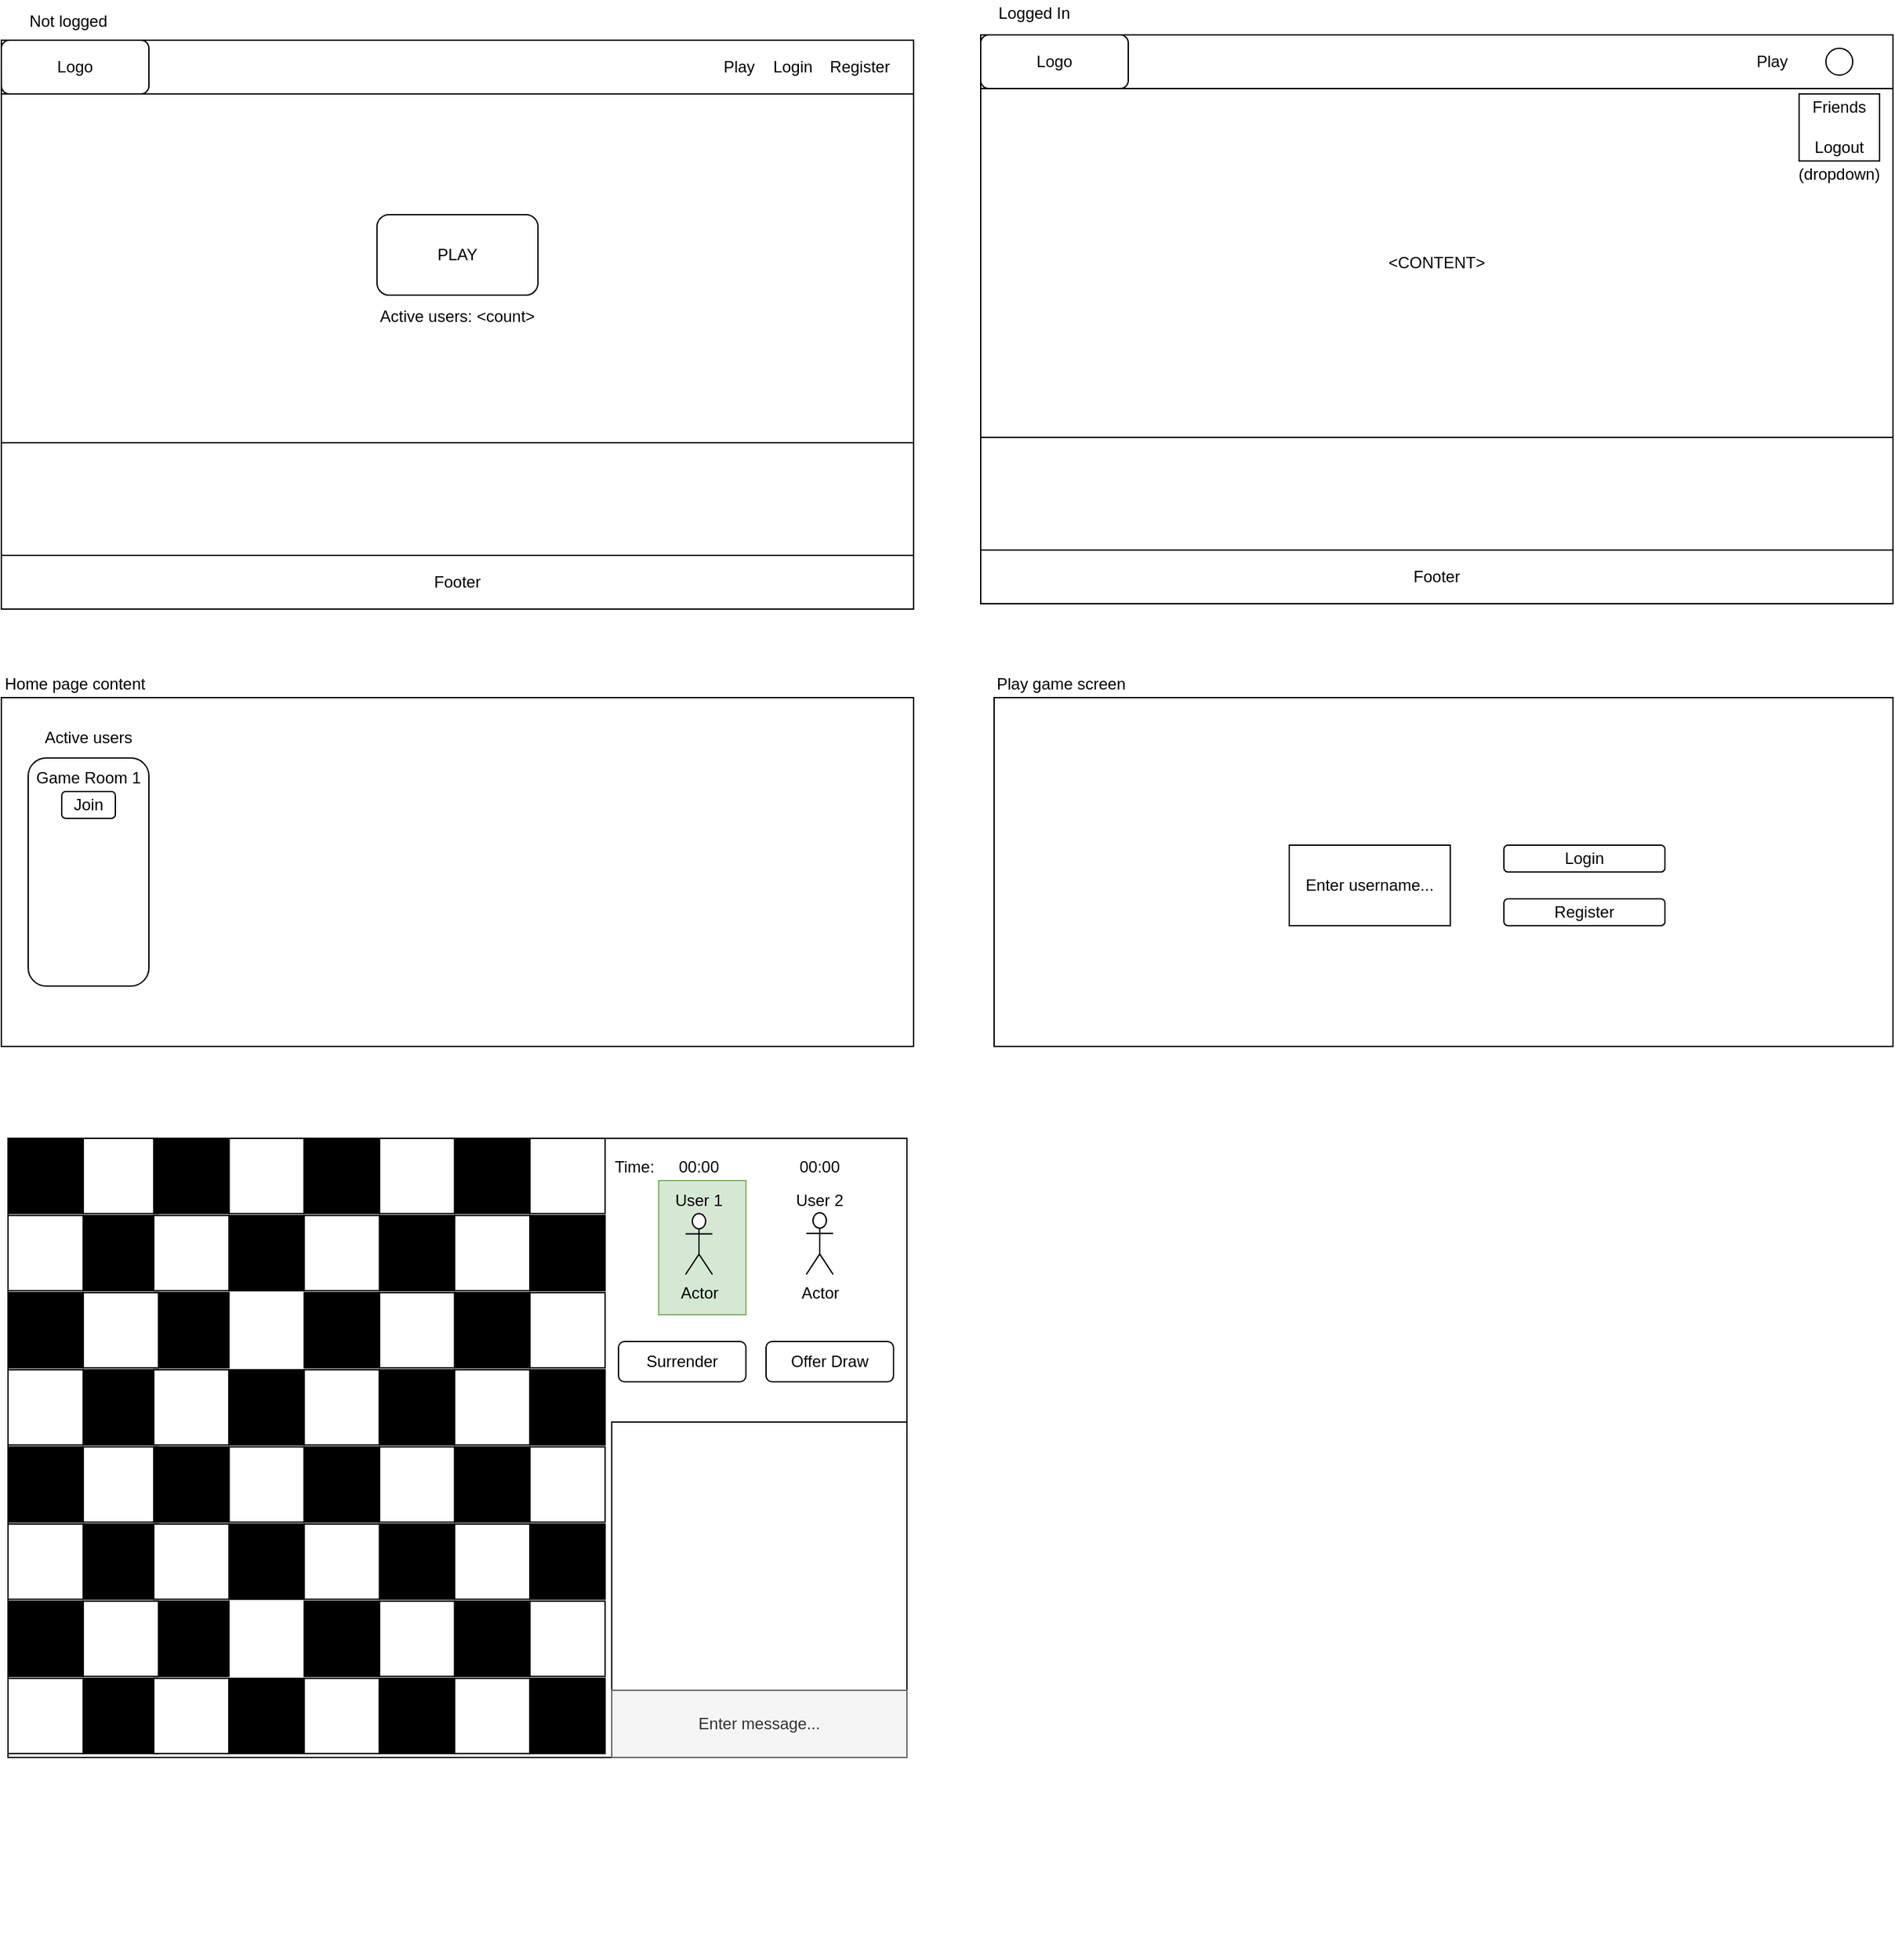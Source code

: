 <mxfile>
    <diagram id="qUqnFTOhG6L25jwQ_Sm_" name="Page-1">
        <mxGraphModel dx="1084" dy="1727" grid="1" gridSize="10" guides="1" tooltips="1" connect="1" arrows="1" fold="1" page="1" pageScale="1" pageWidth="850" pageHeight="1100" math="0" shadow="0">
            <root>
                <mxCell id="0"/>
                <mxCell id="1" parent="0"/>
                <mxCell id="3" value="" style="rounded=0;whiteSpace=wrap;html=1;" vertex="1" parent="1">
                    <mxGeometry x="10" width="680" height="420" as="geometry"/>
                </mxCell>
                <mxCell id="4" value="" style="rounded=0;whiteSpace=wrap;html=1;" vertex="1" parent="1">
                    <mxGeometry x="10" width="680" height="40" as="geometry"/>
                </mxCell>
                <mxCell id="5" value="Login" style="text;html=1;strokeColor=none;fillColor=none;align=center;verticalAlign=middle;whiteSpace=wrap;rounded=0;" vertex="1" parent="1">
                    <mxGeometry x="580" y="10" width="40" height="20" as="geometry"/>
                </mxCell>
                <mxCell id="6" value="Register" style="text;html=1;strokeColor=none;fillColor=none;align=center;verticalAlign=middle;whiteSpace=wrap;rounded=0;" vertex="1" parent="1">
                    <mxGeometry x="630" y="10" width="40" height="20" as="geometry"/>
                </mxCell>
                <mxCell id="7" value="Play" style="text;html=1;strokeColor=none;fillColor=none;align=center;verticalAlign=middle;whiteSpace=wrap;rounded=0;" vertex="1" parent="1">
                    <mxGeometry x="540" y="10" width="40" height="20" as="geometry"/>
                </mxCell>
                <mxCell id="8" value="Logo" style="rounded=1;whiteSpace=wrap;html=1;" vertex="1" parent="1">
                    <mxGeometry x="10" width="110" height="40" as="geometry"/>
                </mxCell>
                <mxCell id="10" value="" style="rounded=0;whiteSpace=wrap;html=1;" vertex="1" parent="1">
                    <mxGeometry x="10" y="40" width="680" height="260" as="geometry"/>
                </mxCell>
                <mxCell id="11" value="Footer" style="rounded=0;whiteSpace=wrap;html=1;" vertex="1" parent="1">
                    <mxGeometry x="10" y="384" width="680" height="40" as="geometry"/>
                </mxCell>
                <mxCell id="12" value="" style="rounded=0;whiteSpace=wrap;html=1;" vertex="1" parent="1">
                    <mxGeometry x="10" y="490" width="680" height="260" as="geometry"/>
                </mxCell>
                <mxCell id="13" value="Active users" style="text;html=1;strokeColor=none;fillColor=none;align=center;verticalAlign=middle;whiteSpace=wrap;rounded=0;" vertex="1" parent="1">
                    <mxGeometry x="30" y="510" width="90" height="20" as="geometry"/>
                </mxCell>
                <mxCell id="14" value="" style="rounded=0;whiteSpace=wrap;html=1;" vertex="1" parent="1">
                    <mxGeometry x="740" y="-4" width="680" height="420" as="geometry"/>
                </mxCell>
                <mxCell id="15" value="" style="rounded=0;whiteSpace=wrap;html=1;" vertex="1" parent="1">
                    <mxGeometry x="740" y="-4" width="680" height="40" as="geometry"/>
                </mxCell>
                <mxCell id="18" value="Play" style="text;html=1;strokeColor=none;fillColor=none;align=center;verticalAlign=middle;whiteSpace=wrap;rounded=0;" vertex="1" parent="1">
                    <mxGeometry x="1310" y="6" width="40" height="20" as="geometry"/>
                </mxCell>
                <mxCell id="19" value="Logo" style="rounded=1;whiteSpace=wrap;html=1;" vertex="1" parent="1">
                    <mxGeometry x="740" y="-4" width="110" height="40" as="geometry"/>
                </mxCell>
                <mxCell id="20" value="&amp;lt;CONTENT&amp;gt;" style="rounded=0;whiteSpace=wrap;html=1;" vertex="1" parent="1">
                    <mxGeometry x="740" y="36" width="680" height="260" as="geometry"/>
                </mxCell>
                <mxCell id="21" value="Footer" style="rounded=0;whiteSpace=wrap;html=1;" vertex="1" parent="1">
                    <mxGeometry x="740" y="380" width="680" height="40" as="geometry"/>
                </mxCell>
                <mxCell id="22" value="Not logged" style="text;html=1;strokeColor=none;fillColor=none;align=center;verticalAlign=middle;whiteSpace=wrap;rounded=0;" vertex="1" parent="1">
                    <mxGeometry x="20" y="-24" width="80" height="20" as="geometry"/>
                </mxCell>
                <mxCell id="23" value="Logged In" style="text;html=1;strokeColor=none;fillColor=none;align=center;verticalAlign=middle;whiteSpace=wrap;rounded=0;" vertex="1" parent="1">
                    <mxGeometry x="740" y="-30" width="80" height="20" as="geometry"/>
                </mxCell>
                <mxCell id="26" value="" style="ellipse;whiteSpace=wrap;html=1;aspect=fixed;" vertex="1" parent="1">
                    <mxGeometry x="1370" y="6" width="20" height="20" as="geometry"/>
                </mxCell>
                <mxCell id="27" value="" style="rounded=1;whiteSpace=wrap;html=1;" vertex="1" parent="1">
                    <mxGeometry x="30" y="535" width="90" height="170" as="geometry"/>
                </mxCell>
                <mxCell id="28" value="Join" style="rounded=1;whiteSpace=wrap;html=1;" vertex="1" parent="1">
                    <mxGeometry x="55" y="560" width="40" height="20" as="geometry"/>
                </mxCell>
                <mxCell id="30" value="Game Room 1" style="text;html=1;strokeColor=none;fillColor=none;align=center;verticalAlign=middle;whiteSpace=wrap;rounded=0;" vertex="1" parent="1">
                    <mxGeometry x="30" y="540" width="90" height="20" as="geometry"/>
                </mxCell>
                <mxCell id="32" value="PLAY" style="rounded=1;whiteSpace=wrap;html=1;" vertex="1" parent="1">
                    <mxGeometry x="290" y="130" width="120" height="60" as="geometry"/>
                </mxCell>
                <mxCell id="33" value="Active users: &amp;lt;count&amp;gt;" style="text;html=1;strokeColor=none;fillColor=none;align=center;verticalAlign=middle;whiteSpace=wrap;rounded=0;" vertex="1" parent="1">
                    <mxGeometry x="275" y="196" width="150" height="20" as="geometry"/>
                </mxCell>
                <mxCell id="35" value="" style="rounded=0;whiteSpace=wrap;html=1;" vertex="1" parent="1">
                    <mxGeometry x="750" y="490" width="670" height="260" as="geometry"/>
                </mxCell>
                <mxCell id="37" value="Enter username..." style="rounded=0;whiteSpace=wrap;html=1;" vertex="1" parent="1">
                    <mxGeometry x="970" y="600" width="120" height="60" as="geometry"/>
                </mxCell>
                <mxCell id="38" value="Login" style="rounded=1;whiteSpace=wrap;html=1;" vertex="1" parent="1">
                    <mxGeometry x="1130" y="600" width="120" height="20" as="geometry"/>
                </mxCell>
                <mxCell id="39" value="Register" style="rounded=1;whiteSpace=wrap;html=1;" vertex="1" parent="1">
                    <mxGeometry x="1130" y="640" width="120" height="20" as="geometry"/>
                </mxCell>
                <mxCell id="41" value="Play game screen" style="text;html=1;strokeColor=none;fillColor=none;align=center;verticalAlign=middle;whiteSpace=wrap;rounded=0;" vertex="1" parent="1">
                    <mxGeometry x="750" y="470" width="100" height="20" as="geometry"/>
                </mxCell>
                <mxCell id="42" value="Home page content" style="text;html=1;strokeColor=none;fillColor=none;align=center;verticalAlign=middle;whiteSpace=wrap;rounded=0;" vertex="1" parent="1">
                    <mxGeometry x="10" y="470" width="110" height="20" as="geometry"/>
                </mxCell>
                <mxCell id="43" value="" style="rounded=0;whiteSpace=wrap;html=1;" vertex="1" parent="1">
                    <mxGeometry x="1350" y="40" width="60" height="50" as="geometry"/>
                </mxCell>
                <mxCell id="44" value="Logout" style="text;html=1;strokeColor=none;fillColor=none;align=center;verticalAlign=middle;whiteSpace=wrap;rounded=0;" vertex="1" parent="1">
                    <mxGeometry x="1360" y="70" width="40" height="20" as="geometry"/>
                </mxCell>
                <mxCell id="45" value="Friends" style="text;html=1;strokeColor=none;fillColor=none;align=center;verticalAlign=middle;whiteSpace=wrap;rounded=0;" vertex="1" parent="1">
                    <mxGeometry x="1360" y="40" width="40" height="20" as="geometry"/>
                </mxCell>
                <mxCell id="46" value="(dropdown)" style="text;html=1;strokeColor=none;fillColor=none;align=center;verticalAlign=middle;whiteSpace=wrap;rounded=0;" vertex="1" parent="1">
                    <mxGeometry x="1360" y="90" width="40" height="20" as="geometry"/>
                </mxCell>
                <mxCell id="127" value="" style="group" vertex="1" connectable="0" parent="1">
                    <mxGeometry x="15" y="970" width="685" height="460" as="geometry"/>
                </mxCell>
                <mxCell id="128" value="" style="rounded=0;whiteSpace=wrap;html=1;fillColor=#FFFFFF;" vertex="1" parent="127">
                    <mxGeometry y="-151.44" width="670" height="461.44" as="geometry"/>
                </mxCell>
                <mxCell id="50" value="" style="whiteSpace=wrap;html=1;aspect=fixed;fillColor=#000000;" vertex="1" parent="127">
                    <mxGeometry y="-151.44" width="56.063" height="56.063" as="geometry"/>
                </mxCell>
                <mxCell id="54" value="" style="whiteSpace=wrap;html=1;aspect=fixed;fillColor=#FFFFFF;" vertex="1" parent="127">
                    <mxGeometry x="56.063" y="-151.44" width="56.063" height="56.063" as="geometry"/>
                </mxCell>
                <mxCell id="56" value="" style="whiteSpace=wrap;html=1;aspect=fixed;fillColor=#FFFFFF;" vertex="1" parent="127">
                    <mxGeometry x="164.685" y="-151.44" width="56.063" height="56.063" as="geometry"/>
                </mxCell>
                <mxCell id="57" value="" style="whiteSpace=wrap;html=1;aspect=fixed;fillColor=#000000;" vertex="1" parent="127">
                    <mxGeometry x="108.622" y="-151.44" width="56.063" height="56.063" as="geometry"/>
                </mxCell>
                <mxCell id="58" value="" style="whiteSpace=wrap;html=1;aspect=fixed;fillColor=#FFFFFF;" vertex="1" parent="127">
                    <mxGeometry x="276.811" y="-151.44" width="56.063" height="56.063" as="geometry"/>
                </mxCell>
                <mxCell id="59" value="" style="whiteSpace=wrap;html=1;aspect=fixed;fillColor=#000000;" vertex="1" parent="127">
                    <mxGeometry x="220.748" y="-151.44" width="56.063" height="56.063" as="geometry"/>
                </mxCell>
                <mxCell id="66" value="" style="whiteSpace=wrap;html=1;aspect=fixed;fillColor=#FFFFFF;" vertex="1" parent="127">
                    <mxGeometry y="-93.94" width="56.063" height="56.063" as="geometry"/>
                </mxCell>
                <mxCell id="67" value="" style="whiteSpace=wrap;html=1;aspect=fixed;fillColor=#000000;" vertex="1" parent="127">
                    <mxGeometry x="56.063" y="-93.94" width="56.063" height="56.063" as="geometry"/>
                </mxCell>
                <mxCell id="68" value="" style="whiteSpace=wrap;html=1;aspect=fixed;fillColor=#000000;" vertex="1" parent="127">
                    <mxGeometry x="164.685" y="-93.94" width="56.063" height="56.063" as="geometry"/>
                </mxCell>
                <mxCell id="69" value="" style="whiteSpace=wrap;html=1;aspect=fixed;fillColor=#FFFFFF;" vertex="1" parent="127">
                    <mxGeometry x="108.622" y="-93.94" width="56.063" height="56.063" as="geometry"/>
                </mxCell>
                <mxCell id="70" value="" style="whiteSpace=wrap;html=1;aspect=fixed;fillColor=#000000;" vertex="1" parent="127">
                    <mxGeometry x="276.811" y="-93.94" width="56.063" height="56.063" as="geometry"/>
                </mxCell>
                <mxCell id="71" value="" style="whiteSpace=wrap;html=1;aspect=fixed;fillColor=#FFFFFF;" vertex="1" parent="127">
                    <mxGeometry x="220.748" y="-93.94" width="56.063" height="56.063" as="geometry"/>
                </mxCell>
                <mxCell id="72" value="" style="whiteSpace=wrap;html=1;aspect=fixed;fillColor=#000000;" vertex="1" parent="127">
                    <mxGeometry y="-36.44" width="56.063" height="56.063" as="geometry"/>
                </mxCell>
                <mxCell id="73" value="" style="whiteSpace=wrap;html=1;aspect=fixed;fillColor=#FFFFFF;" vertex="1" parent="127">
                    <mxGeometry x="276.811" y="-36.44" width="56.063" height="56.063" as="geometry"/>
                </mxCell>
                <mxCell id="74" value="" style="whiteSpace=wrap;html=1;aspect=fixed;fillColor=#000000;" vertex="1" parent="127">
                    <mxGeometry x="220.748" y="-36.44" width="56.063" height="56.063" as="geometry"/>
                </mxCell>
                <mxCell id="75" value="" style="whiteSpace=wrap;html=1;aspect=fixed;fillColor=#000000;" vertex="1" parent="127">
                    <mxGeometry x="108.622" y="-36.44" width="56.063" height="56.063" as="geometry"/>
                </mxCell>
                <mxCell id="76" value="" style="whiteSpace=wrap;html=1;aspect=fixed;fillColor=#FFFFFF;" vertex="1" parent="127">
                    <mxGeometry x="56.063" y="-36.44" width="56.063" height="56.063" as="geometry"/>
                </mxCell>
                <mxCell id="77" value="" style="whiteSpace=wrap;html=1;aspect=fixed;fillColor=#FFFFFF;" vertex="1" parent="127">
                    <mxGeometry y="21.06" width="56.063" height="56.063" as="geometry"/>
                </mxCell>
                <mxCell id="78" value="" style="whiteSpace=wrap;html=1;aspect=fixed;fillColor=#000000;" vertex="1" parent="127">
                    <mxGeometry x="56.063" y="21.06" width="56.063" height="56.063" as="geometry"/>
                </mxCell>
                <mxCell id="79" value="" style="whiteSpace=wrap;html=1;aspect=fixed;fillColor=#FFFFFF;" vertex="1" parent="127">
                    <mxGeometry x="108.622" y="21.06" width="56.063" height="56.063" as="geometry"/>
                </mxCell>
                <mxCell id="80" value="" style="whiteSpace=wrap;html=1;aspect=fixed;fillColor=#000000;" vertex="1" parent="127">
                    <mxGeometry x="164.685" y="21.06" width="56.063" height="56.063" as="geometry"/>
                </mxCell>
                <mxCell id="81" value="" style="whiteSpace=wrap;html=1;aspect=fixed;fillColor=#FFFFFF;" vertex="1" parent="127">
                    <mxGeometry x="220.748" y="21.06" width="56.063" height="56.063" as="geometry"/>
                </mxCell>
                <mxCell id="82" value="" style="whiteSpace=wrap;html=1;aspect=fixed;fillColor=#000000;" vertex="1" parent="127">
                    <mxGeometry x="276.811" y="21.06" width="56.063" height="56.063" as="geometry"/>
                </mxCell>
                <mxCell id="87" value="" style="whiteSpace=wrap;html=1;aspect=fixed;fillColor=#000000;" vertex="1" parent="127">
                    <mxGeometry y="78.56" width="56.063" height="56.063" as="geometry"/>
                </mxCell>
                <mxCell id="88" value="" style="whiteSpace=wrap;html=1;aspect=fixed;fillColor=#FFFFFF;" vertex="1" parent="127">
                    <mxGeometry x="56.063" y="78.56" width="56.063" height="56.063" as="geometry"/>
                </mxCell>
                <mxCell id="89" value="" style="whiteSpace=wrap;html=1;aspect=fixed;fillColor=#FFFFFF;" vertex="1" parent="127">
                    <mxGeometry x="164.685" y="78.56" width="56.063" height="56.063" as="geometry"/>
                </mxCell>
                <mxCell id="90" value="" style="whiteSpace=wrap;html=1;aspect=fixed;fillColor=#000000;" vertex="1" parent="127">
                    <mxGeometry x="108.622" y="78.56" width="56.063" height="56.063" as="geometry"/>
                </mxCell>
                <mxCell id="91" value="" style="whiteSpace=wrap;html=1;aspect=fixed;fillColor=#FFFFFF;" vertex="1" parent="127">
                    <mxGeometry x="276.811" y="78.56" width="56.063" height="56.063" as="geometry"/>
                </mxCell>
                <mxCell id="92" value="" style="whiteSpace=wrap;html=1;aspect=fixed;fillColor=#000000;" vertex="1" parent="127">
                    <mxGeometry x="220.748" y="78.56" width="56.063" height="56.063" as="geometry"/>
                </mxCell>
                <mxCell id="93" value="" style="whiteSpace=wrap;html=1;aspect=fixed;fillColor=#FFFFFF;" vertex="1" parent="127">
                    <mxGeometry y="136.06" width="56.063" height="56.063" as="geometry"/>
                </mxCell>
                <mxCell id="94" value="" style="whiteSpace=wrap;html=1;aspect=fixed;fillColor=#000000;" vertex="1" parent="127">
                    <mxGeometry x="56.063" y="136.06" width="56.063" height="56.063" as="geometry"/>
                </mxCell>
                <mxCell id="95" value="" style="whiteSpace=wrap;html=1;aspect=fixed;fillColor=#000000;" vertex="1" parent="127">
                    <mxGeometry x="164.685" y="136.06" width="56.063" height="56.063" as="geometry"/>
                </mxCell>
                <mxCell id="96" value="" style="whiteSpace=wrap;html=1;aspect=fixed;fillColor=#FFFFFF;" vertex="1" parent="127">
                    <mxGeometry x="108.622" y="136.06" width="56.063" height="56.063" as="geometry"/>
                </mxCell>
                <mxCell id="97" value="" style="whiteSpace=wrap;html=1;aspect=fixed;fillColor=#000000;" vertex="1" parent="127">
                    <mxGeometry x="276.811" y="136.06" width="56.063" height="56.063" as="geometry"/>
                </mxCell>
                <mxCell id="98" value="" style="whiteSpace=wrap;html=1;aspect=fixed;fillColor=#FFFFFF;" vertex="1" parent="127">
                    <mxGeometry x="220.748" y="136.06" width="56.063" height="56.063" as="geometry"/>
                </mxCell>
                <mxCell id="99" value="" style="whiteSpace=wrap;html=1;aspect=fixed;fillColor=#000000;" vertex="1" parent="127">
                    <mxGeometry y="193.56" width="56.063" height="56.063" as="geometry"/>
                </mxCell>
                <mxCell id="100" value="" style="whiteSpace=wrap;html=1;aspect=fixed;fillColor=#FFFFFF;" vertex="1" parent="127">
                    <mxGeometry x="276.811" y="193.56" width="56.063" height="56.063" as="geometry"/>
                </mxCell>
                <mxCell id="101" value="" style="whiteSpace=wrap;html=1;aspect=fixed;fillColor=#000000;" vertex="1" parent="127">
                    <mxGeometry x="220.748" y="193.56" width="56.063" height="56.063" as="geometry"/>
                </mxCell>
                <mxCell id="102" value="" style="whiteSpace=wrap;html=1;aspect=fixed;fillColor=#000000;" vertex="1" parent="127">
                    <mxGeometry x="108.622" y="193.56" width="56.063" height="56.063" as="geometry"/>
                </mxCell>
                <mxCell id="103" value="" style="whiteSpace=wrap;html=1;aspect=fixed;fillColor=#FFFFFF;" vertex="1" parent="127">
                    <mxGeometry x="56.063" y="193.56" width="56.063" height="56.063" as="geometry"/>
                </mxCell>
                <mxCell id="104" value="" style="whiteSpace=wrap;html=1;aspect=fixed;fillColor=#FFFFFF;" vertex="1" parent="127">
                    <mxGeometry y="251.06" width="56.063" height="56.063" as="geometry"/>
                </mxCell>
                <mxCell id="105" value="" style="whiteSpace=wrap;html=1;aspect=fixed;fillColor=#000000;" vertex="1" parent="127">
                    <mxGeometry x="56.063" y="251.06" width="56.063" height="56.063" as="geometry"/>
                </mxCell>
                <mxCell id="106" value="" style="whiteSpace=wrap;html=1;aspect=fixed;fillColor=#FFFFFF;" vertex="1" parent="127">
                    <mxGeometry x="108.622" y="251.06" width="56.063" height="56.063" as="geometry"/>
                </mxCell>
                <mxCell id="107" value="" style="whiteSpace=wrap;html=1;aspect=fixed;fillColor=#000000;" vertex="1" parent="127">
                    <mxGeometry x="164.685" y="251.06" width="56.063" height="56.063" as="geometry"/>
                </mxCell>
                <mxCell id="108" value="" style="whiteSpace=wrap;html=1;aspect=fixed;fillColor=#FFFFFF;" vertex="1" parent="127">
                    <mxGeometry x="220.748" y="251.06" width="56.063" height="56.063" as="geometry"/>
                </mxCell>
                <mxCell id="109" value="" style="whiteSpace=wrap;html=1;aspect=fixed;fillColor=#000000;" vertex="1" parent="127">
                    <mxGeometry x="276.811" y="251.06" width="56.063" height="56.063" as="geometry"/>
                </mxCell>
                <mxCell id="110" value="" style="whiteSpace=wrap;html=1;aspect=fixed;fillColor=#FFFFFF;" vertex="1" parent="127">
                    <mxGeometry x="388.937" y="-151.44" width="56.063" height="56.063" as="geometry"/>
                </mxCell>
                <mxCell id="111" value="" style="whiteSpace=wrap;html=1;aspect=fixed;fillColor=#000000;" vertex="1" parent="127">
                    <mxGeometry x="332.874" y="-151.44" width="56.063" height="56.063" as="geometry"/>
                </mxCell>
                <mxCell id="112" value="" style="whiteSpace=wrap;html=1;aspect=fixed;fillColor=#000000;" vertex="1" parent="127">
                    <mxGeometry x="388.937" y="-93.94" width="56.063" height="56.063" as="geometry"/>
                </mxCell>
                <mxCell id="113" value="" style="whiteSpace=wrap;html=1;aspect=fixed;fillColor=#FFFFFF;" vertex="1" parent="127">
                    <mxGeometry x="332.874" y="-93.94" width="56.063" height="56.063" as="geometry"/>
                </mxCell>
                <mxCell id="114" value="" style="whiteSpace=wrap;html=1;aspect=fixed;fillColor=#FFFFFF;" vertex="1" parent="127">
                    <mxGeometry x="388.937" y="-36.44" width="56.063" height="56.063" as="geometry"/>
                </mxCell>
                <mxCell id="115" value="" style="whiteSpace=wrap;html=1;aspect=fixed;fillColor=#000000;" vertex="1" parent="127">
                    <mxGeometry x="332.874" y="-36.44" width="56.063" height="56.063" as="geometry"/>
                </mxCell>
                <mxCell id="116" value="" style="whiteSpace=wrap;html=1;aspect=fixed;fillColor=#FFFFFF;" vertex="1" parent="127">
                    <mxGeometry x="332.874" y="21.06" width="56.063" height="56.063" as="geometry"/>
                </mxCell>
                <mxCell id="117" value="" style="whiteSpace=wrap;html=1;aspect=fixed;fillColor=#000000;" vertex="1" parent="127">
                    <mxGeometry x="388.937" y="21.06" width="56.063" height="56.063" as="geometry"/>
                </mxCell>
                <mxCell id="118" value="" style="whiteSpace=wrap;html=1;aspect=fixed;fillColor=#FFFFFF;" vertex="1" parent="127">
                    <mxGeometry x="388.937" y="78.56" width="56.063" height="56.063" as="geometry"/>
                </mxCell>
                <mxCell id="119" value="" style="whiteSpace=wrap;html=1;aspect=fixed;fillColor=#000000;" vertex="1" parent="127">
                    <mxGeometry x="332.874" y="78.56" width="56.063" height="56.063" as="geometry"/>
                </mxCell>
                <mxCell id="120" value="" style="whiteSpace=wrap;html=1;aspect=fixed;fillColor=#000000;" vertex="1" parent="127">
                    <mxGeometry x="388.937" y="136.06" width="56.063" height="56.063" as="geometry"/>
                </mxCell>
                <mxCell id="121" value="" style="whiteSpace=wrap;html=1;aspect=fixed;fillColor=#FFFFFF;" vertex="1" parent="127">
                    <mxGeometry x="332.874" y="136.06" width="56.063" height="56.063" as="geometry"/>
                </mxCell>
                <mxCell id="122" value="" style="whiteSpace=wrap;html=1;aspect=fixed;fillColor=#FFFFFF;" vertex="1" parent="127">
                    <mxGeometry x="388.937" y="193.56" width="56.063" height="56.063" as="geometry"/>
                </mxCell>
                <mxCell id="123" value="" style="whiteSpace=wrap;html=1;aspect=fixed;fillColor=#000000;" vertex="1" parent="127">
                    <mxGeometry x="332.874" y="193.56" width="56.063" height="56.063" as="geometry"/>
                </mxCell>
                <mxCell id="124" value="" style="whiteSpace=wrap;html=1;aspect=fixed;fillColor=#FFFFFF;" vertex="1" parent="127">
                    <mxGeometry x="332.874" y="251.06" width="56.063" height="56.063" as="geometry"/>
                </mxCell>
                <mxCell id="125" value="" style="whiteSpace=wrap;html=1;aspect=fixed;fillColor=#000000;" vertex="1" parent="127">
                    <mxGeometry x="388.937" y="251.06" width="56.063" height="56.063" as="geometry"/>
                </mxCell>
                <mxCell id="129" value="00:00" style="text;html=1;strokeColor=none;fillColor=none;align=center;verticalAlign=middle;whiteSpace=wrap;rounded=0;" vertex="1" parent="127">
                    <mxGeometry x="500" y="-140" width="30" height="20" as="geometry"/>
                </mxCell>
                <mxCell id="136" value="" style="rounded=0;whiteSpace=wrap;html=1;fillColor=#d5e8d4;strokeColor=#82b366;" vertex="1" parent="127">
                    <mxGeometry x="485" y="-120" width="65" height="100" as="geometry"/>
                </mxCell>
                <mxCell id="137" value="Surrender" style="rounded=1;whiteSpace=wrap;html=1;fillColor=#FFFFFF;" vertex="1" parent="127">
                    <mxGeometry x="455" width="95" height="30" as="geometry"/>
                </mxCell>
                <mxCell id="138" value="Offer Draw" style="rounded=1;whiteSpace=wrap;html=1;fillColor=#FFFFFF;" vertex="1" parent="127">
                    <mxGeometry x="565" width="95" height="30" as="geometry"/>
                </mxCell>
                <mxCell id="139" value="" style="rounded=0;whiteSpace=wrap;html=1;fillColor=#FFFFFF;" vertex="1" parent="127">
                    <mxGeometry x="450" y="60" width="220" height="250" as="geometry"/>
                </mxCell>
                <mxCell id="140" value="Enter message..." style="rounded=0;whiteSpace=wrap;html=1;fillColor=#f5f5f5;strokeColor=#666666;fontColor=#333333;" vertex="1" parent="127">
                    <mxGeometry x="450" y="260" width="220" height="50" as="geometry"/>
                </mxCell>
                <mxCell id="131" value="User 2" style="text;html=1;strokeColor=none;fillColor=none;align=center;verticalAlign=middle;whiteSpace=wrap;rounded=0;" vertex="1" parent="1">
                    <mxGeometry x="600" y="854.62" width="40" height="20" as="geometry"/>
                </mxCell>
                <mxCell id="130" value="User 1" style="text;html=1;strokeColor=none;fillColor=none;align=center;verticalAlign=middle;whiteSpace=wrap;rounded=0;" vertex="1" parent="1">
                    <mxGeometry x="510" y="854.62" width="40" height="20" as="geometry"/>
                </mxCell>
                <mxCell id="132" value="00:00" style="text;html=1;strokeColor=none;fillColor=none;align=center;verticalAlign=middle;whiteSpace=wrap;rounded=0;" vertex="1" parent="1">
                    <mxGeometry x="610" y="830" width="20" height="20" as="geometry"/>
                </mxCell>
                <mxCell id="133" value="Time:" style="text;html=1;strokeColor=none;fillColor=none;align=center;verticalAlign=middle;whiteSpace=wrap;rounded=0;" vertex="1" parent="1">
                    <mxGeometry x="467" y="830" width="30" height="20" as="geometry"/>
                </mxCell>
                <mxCell id="134" value="Actor" style="shape=umlActor;verticalLabelPosition=bottom;verticalAlign=top;html=1;outlineConnect=0;fillColor=#FFFFFF;" vertex="1" parent="1">
                    <mxGeometry x="520" y="874.62" width="20" height="45.38" as="geometry"/>
                </mxCell>
                <mxCell id="135" value="Actor" style="shape=umlActor;verticalLabelPosition=bottom;verticalAlign=top;html=1;outlineConnect=0;fillColor=#FFFFFF;" vertex="1" parent="1">
                    <mxGeometry x="610" y="874" width="20" height="46" as="geometry"/>
                </mxCell>
            </root>
        </mxGraphModel>
    </diagram>
</mxfile>